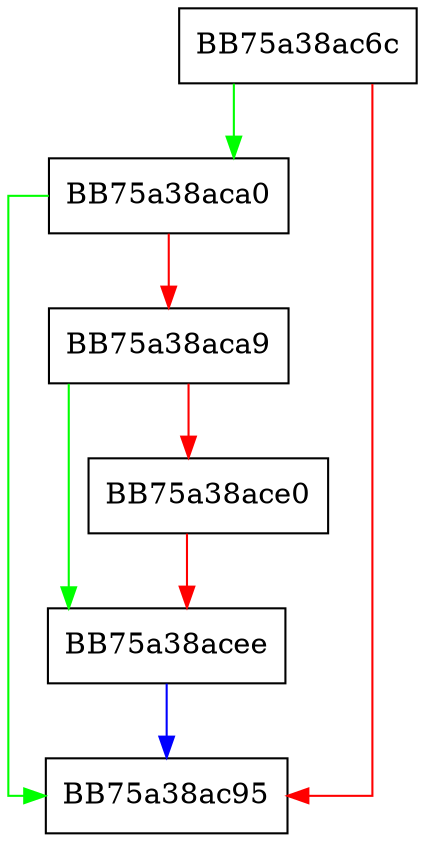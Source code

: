 digraph DoIntegrityChecks {
  node [shape="box"];
  graph [splines=ortho];
  BB75a38ac6c -> BB75a38aca0 [color="green"];
  BB75a38ac6c -> BB75a38ac95 [color="red"];
  BB75a38aca0 -> BB75a38ac95 [color="green"];
  BB75a38aca0 -> BB75a38aca9 [color="red"];
  BB75a38aca9 -> BB75a38acee [color="green"];
  BB75a38aca9 -> BB75a38ace0 [color="red"];
  BB75a38ace0 -> BB75a38acee [color="red"];
  BB75a38acee -> BB75a38ac95 [color="blue"];
}